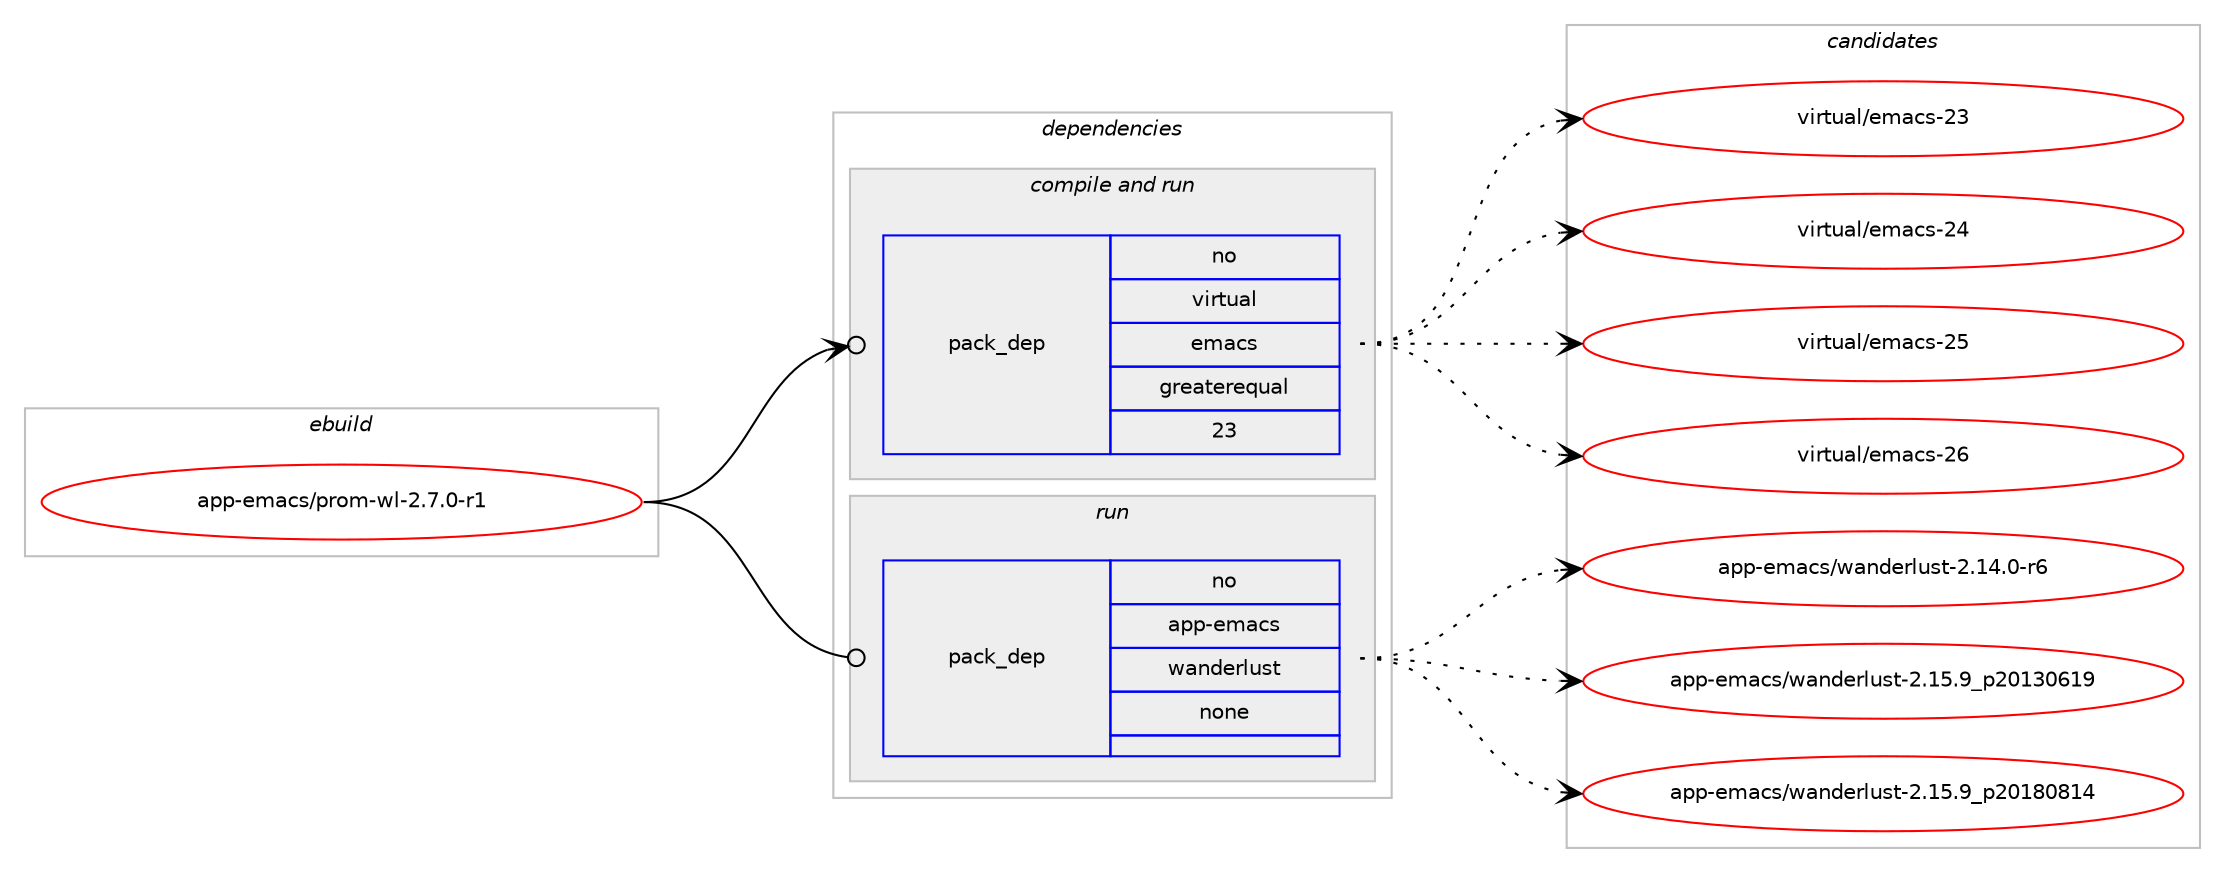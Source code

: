 digraph prolog {

# *************
# Graph options
# *************

newrank=true;
concentrate=true;
compound=true;
graph [rankdir=LR,fontname=Helvetica,fontsize=10,ranksep=1.5];#, ranksep=2.5, nodesep=0.2];
edge  [arrowhead=vee];
node  [fontname=Helvetica,fontsize=10];

# **********
# The ebuild
# **********

subgraph cluster_leftcol {
color=gray;
rank=same;
label=<<i>ebuild</i>>;
id [label="app-emacs/prom-wl-2.7.0-r1", color=red, width=4, href="../app-emacs/prom-wl-2.7.0-r1.svg"];
}

# ****************
# The dependencies
# ****************

subgraph cluster_midcol {
color=gray;
label=<<i>dependencies</i>>;
subgraph cluster_compile {
fillcolor="#eeeeee";
style=filled;
label=<<i>compile</i>>;
}
subgraph cluster_compileandrun {
fillcolor="#eeeeee";
style=filled;
label=<<i>compile and run</i>>;
subgraph pack1846 {
dependency2252 [label=<<TABLE BORDER="0" CELLBORDER="1" CELLSPACING="0" CELLPADDING="4" WIDTH="220"><TR><TD ROWSPAN="6" CELLPADDING="30">pack_dep</TD></TR><TR><TD WIDTH="110">no</TD></TR><TR><TD>virtual</TD></TR><TR><TD>emacs</TD></TR><TR><TD>greaterequal</TD></TR><TR><TD>23</TD></TR></TABLE>>, shape=none, color=blue];
}
id:e -> dependency2252:w [weight=20,style="solid",arrowhead="odotvee"];
}
subgraph cluster_run {
fillcolor="#eeeeee";
style=filled;
label=<<i>run</i>>;
subgraph pack1847 {
dependency2253 [label=<<TABLE BORDER="0" CELLBORDER="1" CELLSPACING="0" CELLPADDING="4" WIDTH="220"><TR><TD ROWSPAN="6" CELLPADDING="30">pack_dep</TD></TR><TR><TD WIDTH="110">no</TD></TR><TR><TD>app-emacs</TD></TR><TR><TD>wanderlust</TD></TR><TR><TD>none</TD></TR><TR><TD></TD></TR></TABLE>>, shape=none, color=blue];
}
id:e -> dependency2253:w [weight=20,style="solid",arrowhead="odot"];
}
}

# **************
# The candidates
# **************

subgraph cluster_choices {
rank=same;
color=gray;
label=<<i>candidates</i>>;

subgraph choice1846 {
color=black;
nodesep=1;
choice11810511411611797108471011099799115455051 [label="virtual/emacs-23", color=red, width=4,href="../virtual/emacs-23.svg"];
choice11810511411611797108471011099799115455052 [label="virtual/emacs-24", color=red, width=4,href="../virtual/emacs-24.svg"];
choice11810511411611797108471011099799115455053 [label="virtual/emacs-25", color=red, width=4,href="../virtual/emacs-25.svg"];
choice11810511411611797108471011099799115455054 [label="virtual/emacs-26", color=red, width=4,href="../virtual/emacs-26.svg"];
dependency2252:e -> choice11810511411611797108471011099799115455051:w [style=dotted,weight="100"];
dependency2252:e -> choice11810511411611797108471011099799115455052:w [style=dotted,weight="100"];
dependency2252:e -> choice11810511411611797108471011099799115455053:w [style=dotted,weight="100"];
dependency2252:e -> choice11810511411611797108471011099799115455054:w [style=dotted,weight="100"];
}
subgraph choice1847 {
color=black;
nodesep=1;
choice971121124510110997991154711997110100101114108117115116455046495246484511454 [label="app-emacs/wanderlust-2.14.0-r6", color=red, width=4,href="../app-emacs/wanderlust-2.14.0-r6.svg"];
choice97112112451011099799115471199711010010111410811711511645504649534657951125048495148544957 [label="app-emacs/wanderlust-2.15.9_p20130619", color=red, width=4,href="../app-emacs/wanderlust-2.15.9_p20130619.svg"];
choice97112112451011099799115471199711010010111410811711511645504649534657951125048495648564952 [label="app-emacs/wanderlust-2.15.9_p20180814", color=red, width=4,href="../app-emacs/wanderlust-2.15.9_p20180814.svg"];
dependency2253:e -> choice971121124510110997991154711997110100101114108117115116455046495246484511454:w [style=dotted,weight="100"];
dependency2253:e -> choice97112112451011099799115471199711010010111410811711511645504649534657951125048495148544957:w [style=dotted,weight="100"];
dependency2253:e -> choice97112112451011099799115471199711010010111410811711511645504649534657951125048495648564952:w [style=dotted,weight="100"];
}
}

}
